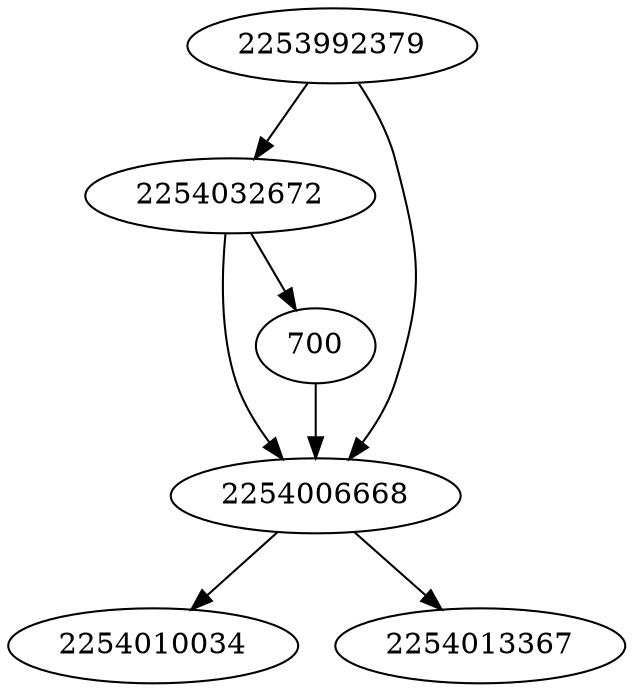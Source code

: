 strict digraph  {
2254032672;
2254006668;
2254010034;
2254013367;
2253992379;
700;
2254032672 -> 2254006668;
2254032672 -> 700;
2254006668 -> 2254010034;
2254006668 -> 2254013367;
2253992379 -> 2254006668;
2253992379 -> 2254032672;
700 -> 2254006668;
}
